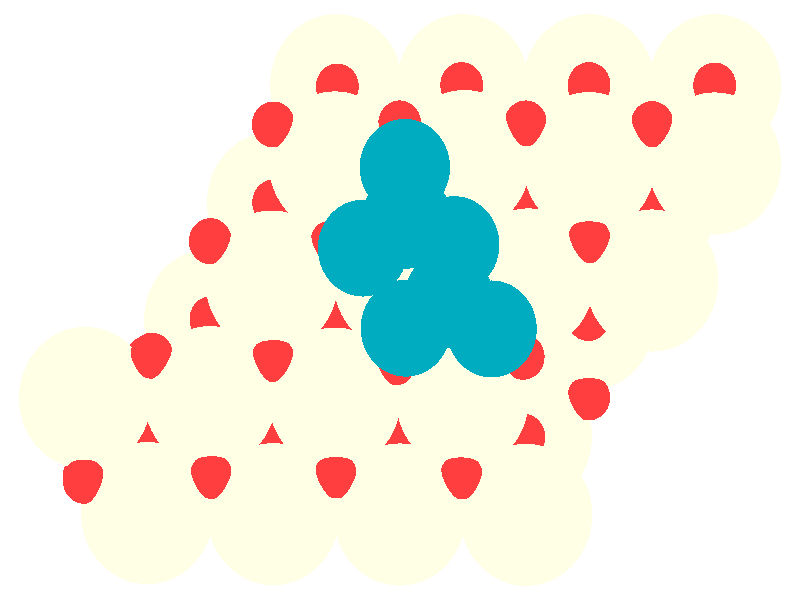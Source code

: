 #include "colors.inc"
#include "finish.inc"

global_settings {assumed_gamma 1 max_trace_level 6}
background {color White}
camera {orthographic
  right -24.63*x up 17.23*y
  direction 1.00*z
  location <0,0,50.00> look_at <0,0,0>}
light_source {<  2.00,   3.00,  40.00> color White
  area_light <0.70, 0, 0>, <0, 0.70, 0>, 3, 3
  adaptive 1 jitter}

#declare simple = finish {phong 0.7}
#declare pale = finish {ambient .5 diffuse .85 roughness .001 specular 0.200 }
#declare intermediate = finish {ambient 0.3 diffuse 0.6 specular 0.10 roughness 0.04 }
#declare vmd = finish {ambient .0 diffuse .65 phong 0.1 phong_size 40. specular 0.500 }
#declare jmol = finish {ambient .2 diffuse .6 specular 1 roughness .001 metallic}
#declare ase2 = finish {ambient 0.05 brilliance 3 diffuse 0.6 metallic specular 0.70 roughness 0.04 reflection 0.15}
#declare ase3 = finish {ambient .15 brilliance 2 diffuse .6 metallic specular 1. roughness .001 reflection .0}
#declare glass = finish {ambient .05 diffuse .3 specular 1. roughness .001}
#declare glass2 = finish {ambient .0 diffuse .3 specular 1. reflection .25 roughness .001}
#declare Rcell = 0.020;
#declare Rbond = 0.100;

#macro atom(LOC, R, COL, TRANS, FIN)
  sphere{LOC, R texture{pigment{color COL transmit TRANS} finish{FIN}}}
#end
#macro constrain(LOC, R, COL, TRANS FIN)
union{torus{R, Rcell rotate 45*z texture{pigment{color COL transmit TRANS} finish{FIN}}}
      torus{R, Rcell rotate -45*z texture{pigment{color COL transmit TRANS} finish{FIN}}}
      translate LOC}
#end

atom(< -1.96,   6.17,  -7.83>, 2.04, rgb <1.00, 1.00, 0.78>, 0.0, ase3) // #0 
atom(<  3.87,  -3.92,  -7.83>, 2.04, rgb <1.00, 1.00, 0.78>, 0.0, ase3) // #1 
atom(< -5.84,  -0.56,  -7.83>, 2.04, rgb <1.00, 1.00, 0.78>, 0.0, ase3) // #2 
atom(<  5.81,  -0.56,  -7.83>, 2.04, rgb <1.00, 1.00, 0.78>, 0.0, ase3) // #3 
atom(<  1.93,   6.17,  -7.83>, 2.04, rgb <1.00, 1.00, 0.78>, 0.0, ase3) // #4 
atom(<  7.75,   2.80,  -7.83>, 2.04, rgb <1.00, 1.00, 0.78>, 0.0, ase3) // #5 
atom(< -1.96,  -0.56,  -7.83>, 2.04, rgb <1.00, 1.00, 0.78>, 0.0, ase3) // #6 
atom(<  9.69,   6.17,  -7.83>, 2.04, rgb <1.00, 1.00, 0.78>, 0.0, ase3) // #7 
atom(<  5.81,   6.17,  -7.83>, 2.04, rgb <1.00, 1.00, 0.78>, 0.0, ase3) // #8 
atom(< -0.01,  -3.92,  -7.83>, 2.04, rgb <1.00, 1.00, 0.78>, 0.0, ase3) // #9 
atom(<  1.93,  -0.56,  -7.83>, 2.04, rgb <1.00, 1.00, 0.78>, 0.0, ase3) // #10 
atom(< -0.01,   2.80,  -7.83>, 2.04, rgb <1.00, 1.00, 0.78>, 0.0, ase3) // #11 
atom(< -7.78,  -3.92,  -7.83>, 2.04, rgb <1.00, 1.00, 0.78>, 0.0, ase3) // #12 
atom(<  3.87,   2.80,  -7.83>, 2.04, rgb <1.00, 1.00, 0.78>, 0.0, ase3) // #13 
atom(< -3.90,   2.80,  -7.83>, 2.04, rgb <1.00, 1.00, 0.78>, 0.0, ase3) // #14 
atom(< -3.90,  -3.92,  -7.83>, 2.04, rgb <1.00, 1.00, 0.78>, 0.0, ase3) // #15 
atom(< -3.90,  -6.15,  -4.72>, 2.04, rgb <1.00, 1.00, 0.78>, 0.0, ase3) // #16 
atom(<  3.95,   0.59,  -4.74>, 2.04, rgb <1.00, 1.00, 0.78>, 0.0, ase3) // #17 
atom(< -2.01,  -2.83,  -4.72>, 2.04, rgb <1.00, 1.00, 0.78>, 0.0, ase3) // #18 
atom(< -0.01,  -6.16,  -4.73>, 2.04, rgb <1.00, 1.00, 0.78>, 0.0, ase3) // #19 
atom(< -0.01,   0.56,  -4.77>, 2.04, rgb <1.00, 1.00, 0.78>, 0.0, ase3) // #20 
atom(<  1.92,  -2.85,  -4.72>, 2.04, rgb <1.00, 1.00, 0.78>, 0.0, ase3) // #21 
atom(<  1.98,   3.99,  -4.74>, 2.04, rgb <1.00, 1.00, 0.78>, 0.0, ase3) // #22 
atom(<  7.76,   0.56,  -4.72>, 2.04, rgb <1.00, 1.00, 0.78>, 0.0, ase3) // #23 
atom(< -7.78,  -6.12,  -4.71>, 2.04, rgb <1.00, 1.00, 0.78>, 0.0, ase3) // #24 
atom(<  9.69,   3.92,  -4.73>, 2.04, rgb <1.00, 1.00, 0.78>, 0.0, ase3) // #25 
atom(< -5.85,  -2.79,  -4.71>, 2.04, rgb <1.00, 1.00, 0.78>, 0.0, ase3) // #26 
atom(< -9.69,  -2.81,  -4.64>, 2.04, rgb <1.00, 1.00, 0.78>, 0.0, ase3) // #27 
atom(< -3.95,   0.53,  -4.73>, 2.04, rgb <1.00, 1.00, 0.78>, 0.0, ase3) // #28 
atom(<  5.83,   3.93,  -4.73>, 2.04, rgb <1.00, 1.00, 0.78>, 0.0, ase3) // #29 
atom(< -2.00,   3.95,  -4.72>, 2.04, rgb <1.00, 1.00, 0.78>, 0.0, ase3) // #30 
atom(<  3.88,  -6.17,  -4.72>, 2.04, rgb <1.00, 1.00, 0.78>, 0.0, ase3) // #31 
atom(< -1.96,   1.68,  -8.62>, 0.66, rgb <1.00, 0.05, 0.05>, 0.0, ase3) // #32 
atom(< -7.78,  -1.68,  -8.62>, 0.66, rgb <1.00, 0.05, 0.05>, 0.0, ase3) // #33 
atom(< -0.01,   5.04,  -8.62>, 0.66, rgb <1.00, 0.05, 0.05>, 0.0, ase3) // #34 
atom(< -9.72,  -5.04,  -8.62>, 0.66, rgb <1.00, 0.05, 0.05>, 0.0, ase3) // #35 
atom(<  3.87,  -1.68,  -8.62>, 0.66, rgb <1.00, 0.05, 0.05>, 0.0, ase3) // #36 
atom(< -3.90,   5.04,  -8.62>, 0.66, rgb <1.00, 0.05, 0.05>, 0.0, ase3) // #37 
atom(<  1.93,   1.68,  -8.62>, 0.66, rgb <1.00, 0.05, 0.05>, 0.0, ase3) // #38 
atom(< -5.84,   1.68,  -8.62>, 0.66, rgb <1.00, 0.05, 0.05>, 0.0, ase3) // #39 
atom(< -5.84,  -5.04,  -8.62>, 0.66, rgb <1.00, 0.05, 0.05>, 0.0, ase3) // #40 
atom(<  7.75,   5.04,  -8.62>, 0.66, rgb <1.00, 0.05, 0.05>, 0.0, ase3) // #41 
atom(< -0.01,  -1.68,  -8.62>, 0.66, rgb <1.00, 0.05, 0.05>, 0.0, ase3) // #42 
atom(< -1.96,  -5.04,  -8.62>, 0.66, rgb <1.00, 0.05, 0.05>, 0.0, ase3) // #43 
atom(< -3.90,  -1.68,  -8.62>, 0.66, rgb <1.00, 0.05, 0.05>, 0.0, ase3) // #44 
atom(<  3.87,   5.04,  -8.62>, 0.66, rgb <1.00, 0.05, 0.05>, 0.0, ase3) // #45 
atom(<  5.81,   1.68,  -8.62>, 0.66, rgb <1.00, 0.05, 0.05>, 0.0, ase3) // #46 
atom(<  1.93,  -5.04,  -8.62>, 0.66, rgb <1.00, 0.05, 0.05>, 0.0, ase3) // #47 
atom(< -3.90,  -6.16,  -7.03>, 0.66, rgb <1.00, 0.05, 0.05>, 0.0, ase3) // #48 
atom(< -1.96,  -2.80,  -7.03>, 0.66, rgb <1.00, 0.05, 0.05>, 0.0, ase3) // #49 
atom(< -0.01,  -6.16,  -7.03>, 0.66, rgb <1.00, 0.05, 0.05>, 0.0, ase3) // #50 
atom(< -3.90,   0.56,  -7.03>, 0.66, rgb <1.00, 0.05, 0.05>, 0.0, ase3) // #51 
atom(< -0.01,   0.56,  -7.03>, 0.66, rgb <1.00, 0.05, 0.05>, 0.0, ase3) // #52 
atom(<  7.75,   0.56,  -7.03>, 0.66, rgb <1.00, 0.05, 0.05>, 0.0, ase3) // #53 
atom(<  1.93,  -2.80,  -7.03>, 0.66, rgb <1.00, 0.05, 0.05>, 0.0, ase3) // #54 
atom(< -5.84,  -2.80,  -7.03>, 0.66, rgb <1.00, 0.05, 0.05>, 0.0, ase3) // #55 
atom(<  5.81,  -2.80,  -7.03>, 0.66, rgb <1.00, 0.05, 0.05>, 0.0, ase3) // #56 
atom(< -7.78,  -6.16,  -7.03>, 0.66, rgb <1.00, 0.05, 0.05>, 0.0, ase3) // #57 
atom(<  3.87,   0.56,  -7.03>, 0.66, rgb <1.00, 0.05, 0.05>, 0.0, ase3) // #58 
atom(<  3.87,  -6.16,  -7.03>, 0.66, rgb <1.00, 0.05, 0.05>, 0.0, ase3) // #59 
atom(<  9.69,   3.92,  -7.03>, 0.66, rgb <1.00, 0.05, 0.05>, 0.0, ase3) // #60 
atom(<  5.81,   3.92,  -7.03>, 0.66, rgb <1.00, 0.05, 0.05>, 0.0, ase3) // #61 
atom(< -1.96,   3.92,  -7.03>, 0.66, rgb <1.00, 0.05, 0.05>, 0.0, ase3) // #62 
atom(<  1.93,   3.92,  -7.03>, 0.66, rgb <1.00, 0.05, 0.05>, 0.0, ase3) // #63 
atom(< -0.02,  -3.91,  -5.52>, 0.66, rgb <1.00, 0.05, 0.05>, 0.0, ase3) // #64 
atom(< -3.89,   2.80,  -5.53>, 0.66, rgb <1.00, 0.05, 0.05>, 0.0, ase3) // #65 
atom(<  9.69,   6.16,  -5.53>, 0.66, rgb <1.00, 0.05, 0.05>, 0.0, ase3) // #66 
atom(<  5.82,   6.17,  -5.53>, 0.66, rgb <1.00, 0.05, 0.05>, 0.0, ase3) // #67 
atom(<  7.76,   2.82,  -5.53>, 0.66, rgb <1.00, 0.05, 0.05>, 0.0, ase3) // #68 
atom(<  1.89,  -0.59,  -5.51>, 0.66, rgb <1.00, 0.05, 0.05>, 0.0, ase3) // #69 
atom(< -1.93,   6.13,  -5.53>, 0.66, rgb <1.00, 0.05, 0.05>, 0.0, ase3) // #70 
atom(< -5.82,  -0.55,  -5.55>, 0.66, rgb <1.00, 0.05, 0.05>, 0.0, ase3) // #71 
atom(< -1.93,  -0.55,  -5.52>, 0.66, rgb <1.00, 0.05, 0.05>, 0.0, ase3) // #72 
atom(< -0.06,   2.81,  -5.50>, 0.66, rgb <1.00, 0.05, 0.05>, 0.0, ase3) // #73 
atom(<  5.80,  -0.52,  -5.51>, 0.66, rgb <1.00, 0.05, 0.05>, 0.0, ase3) // #74 
atom(< -3.90,  -3.93,  -5.53>, 0.66, rgb <1.00, 0.05, 0.05>, 0.0, ase3) // #75 
atom(<  3.91,   2.84,  -5.55>, 0.66, rgb <1.00, 0.05, 0.05>, 0.0, ase3) // #76 
atom(<  1.90,   6.17,  -5.52>, 0.66, rgb <1.00, 0.05, 0.05>, 0.0, ase3) // #77 
atom(< -7.73,  -3.95,  -5.51>, 0.66, rgb <1.00, 0.05, 0.05>, 0.0, ase3) // #78 
atom(<  3.81,  -3.93,  -5.49>, 0.66, rgb <1.00, 0.05, 0.05>, 0.0, ase3) // #79 
atom(< -0.01,   5.07,  -3.78>, 0.66, rgb <1.00, 0.05, 0.05>, 0.0, ase3) // #80 
atom(<  7.76,   5.05,  -3.95>, 0.66, rgb <1.00, 0.05, 0.05>, 0.0, ase3) // #81 
atom(<  3.87,   5.07,  -3.96>, 0.66, rgb <1.00, 0.05, 0.05>, 0.0, ase3) // #82 
atom(< -9.72,  -5.19,  -3.91>, 0.66, rgb <1.00, 0.05, 0.05>, 0.0, ase3) // #83 
atom(< -2.10,   1.66,  -3.86>, 0.66, rgb <1.00, 0.05, 0.05>, 0.0, ase3) // #84 
atom(< -3.91,  -1.69,  -3.96>, 0.66, rgb <1.00, 0.05, 0.05>, 0.0, ase3) // #85 
atom(< -5.81,  -5.05,  -3.92>, 0.66, rgb <1.00, 0.05, 0.05>, 0.0, ase3) // #86 
atom(< -7.64,  -1.60,  -3.91>, 0.66, rgb <1.00, 0.05, 0.05>, 0.0, ase3) // #87 
atom(<  2.03,   1.75,  -4.12>, 0.66, rgb <1.00, 0.05, 0.05>, 0.0, ase3) // #88 
atom(< -0.11,  -1.78,  -3.83>, 0.66, rgb <1.00, 0.05, 0.05>, 0.0, ase3) // #89 
atom(< -1.98,  -5.04,  -3.95>, 0.66, rgb <1.00, 0.05, 0.05>, 0.0, ase3) // #90 
atom(< -5.84,   1.69,  -3.95>, 0.66, rgb <1.00, 0.05, 0.05>, 0.0, ase3) // #91 
atom(<  5.83,   1.72,  -3.94>, 0.66, rgb <1.00, 0.05, 0.05>, 0.0, ase3) // #92 
atom(<  3.79,  -1.63,  -3.73>, 0.66, rgb <1.00, 0.05, 0.05>, 0.0, ase3) // #93 
atom(<  1.89,  -5.06,  -3.93>, 0.66, rgb <1.00, 0.05, 0.05>, 0.0, ase3) // #94 
atom(< -3.90,   5.04,  -3.95>, 0.66, rgb <1.00, 0.05, 0.05>, 0.0, ase3) // #95 
atom(<  0.18,  -0.81,  -2.06>, 1.39, rgb <0.00, 0.41, 0.52>, 0.0, ase3) // #96 
atom(<  1.67,   1.59,  -2.14>, 1.39, rgb <0.00, 0.41, 0.52>, 0.0, ase3) // #97 
atom(<  2.82,  -0.83,  -2.10>, 1.39, rgb <0.00, 0.41, 0.52>, 0.0, ase3) // #98 
atom(<  1.50,   0.01,   0.00>, 1.39, rgb <0.00, 0.41, 0.52>, 0.0, ase3) // #99 
atom(<  0.21,   2.29,  -0.02>, 1.39, rgb <0.00, 0.41, 0.52>, 0.0, ase3) // #100 
atom(< -1.14,   1.49,  -2.06>, 1.39, rgb <0.00, 0.41, 0.52>, 0.0, ase3) // #101 
atom(<  0.15,   3.81,  -2.15>, 1.39, rgb <0.00, 0.41, 0.52>, 0.0, ase3) // #102 
